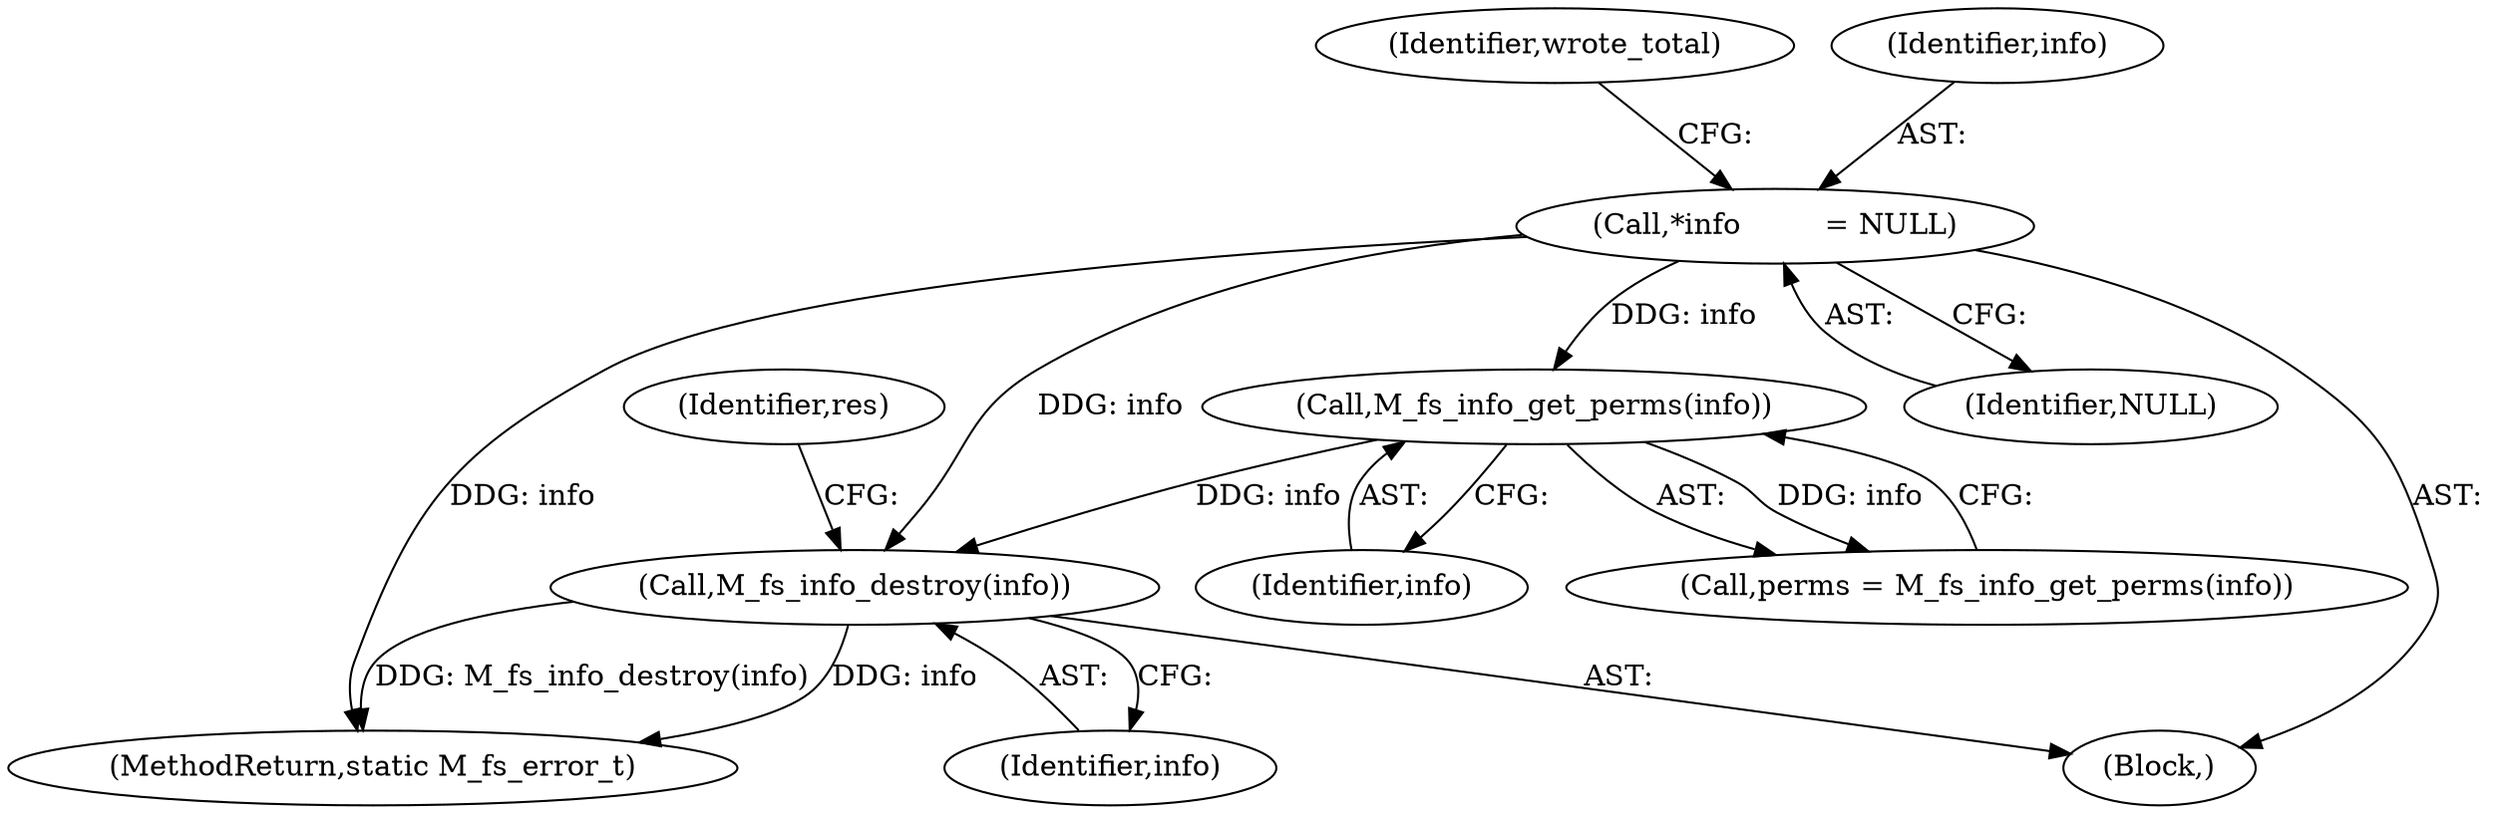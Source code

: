 digraph "0_mstdlib_db124b8f607dd0a40a9aef2d4d468fad433522a7_1@pointer" {
"1000185" [label="(Call,M_fs_info_destroy(info))"];
"1000172" [label="(Call,M_fs_info_get_perms(info))"];
"1000115" [label="(Call,*info         = NULL)"];
"1000170" [label="(Call,perms = M_fs_info_get_perms(info))"];
"1000123" [label="(Identifier,wrote_total)"];
"1000111" [label="(Block,)"];
"1000173" [label="(Identifier,info)"];
"1000172" [label="(Call,M_fs_info_get_perms(info))"];
"1000117" [label="(Identifier,NULL)"];
"1000185" [label="(Call,M_fs_info_destroy(info))"];
"1000310" [label="(MethodReturn,static M_fs_error_t)"];
"1000115" [label="(Call,*info         = NULL)"];
"1000186" [label="(Identifier,info)"];
"1000189" [label="(Identifier,res)"];
"1000116" [label="(Identifier,info)"];
"1000185" -> "1000111"  [label="AST: "];
"1000185" -> "1000186"  [label="CFG: "];
"1000186" -> "1000185"  [label="AST: "];
"1000189" -> "1000185"  [label="CFG: "];
"1000185" -> "1000310"  [label="DDG: M_fs_info_destroy(info)"];
"1000185" -> "1000310"  [label="DDG: info"];
"1000172" -> "1000185"  [label="DDG: info"];
"1000115" -> "1000185"  [label="DDG: info"];
"1000172" -> "1000170"  [label="AST: "];
"1000172" -> "1000173"  [label="CFG: "];
"1000173" -> "1000172"  [label="AST: "];
"1000170" -> "1000172"  [label="CFG: "];
"1000172" -> "1000170"  [label="DDG: info"];
"1000115" -> "1000172"  [label="DDG: info"];
"1000115" -> "1000111"  [label="AST: "];
"1000115" -> "1000117"  [label="CFG: "];
"1000116" -> "1000115"  [label="AST: "];
"1000117" -> "1000115"  [label="AST: "];
"1000123" -> "1000115"  [label="CFG: "];
"1000115" -> "1000310"  [label="DDG: info"];
}
